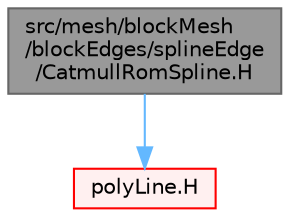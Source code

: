 digraph "src/mesh/blockMesh/blockEdges/splineEdge/CatmullRomSpline.H"
{
 // LATEX_PDF_SIZE
  bgcolor="transparent";
  edge [fontname=Helvetica,fontsize=10,labelfontname=Helvetica,labelfontsize=10];
  node [fontname=Helvetica,fontsize=10,shape=box,height=0.2,width=0.4];
  Node1 [id="Node000001",label="src/mesh/blockMesh\l/blockEdges/splineEdge\l/CatmullRomSpline.H",height=0.2,width=0.4,color="gray40", fillcolor="grey60", style="filled", fontcolor="black",tooltip=" "];
  Node1 -> Node2 [id="edge1_Node000001_Node000002",color="steelblue1",style="solid",tooltip=" "];
  Node2 [id="Node000002",label="polyLine.H",height=0.2,width=0.4,color="red", fillcolor="#FFF0F0", style="filled",URL="$polyLine_8H.html",tooltip=" "];
}
